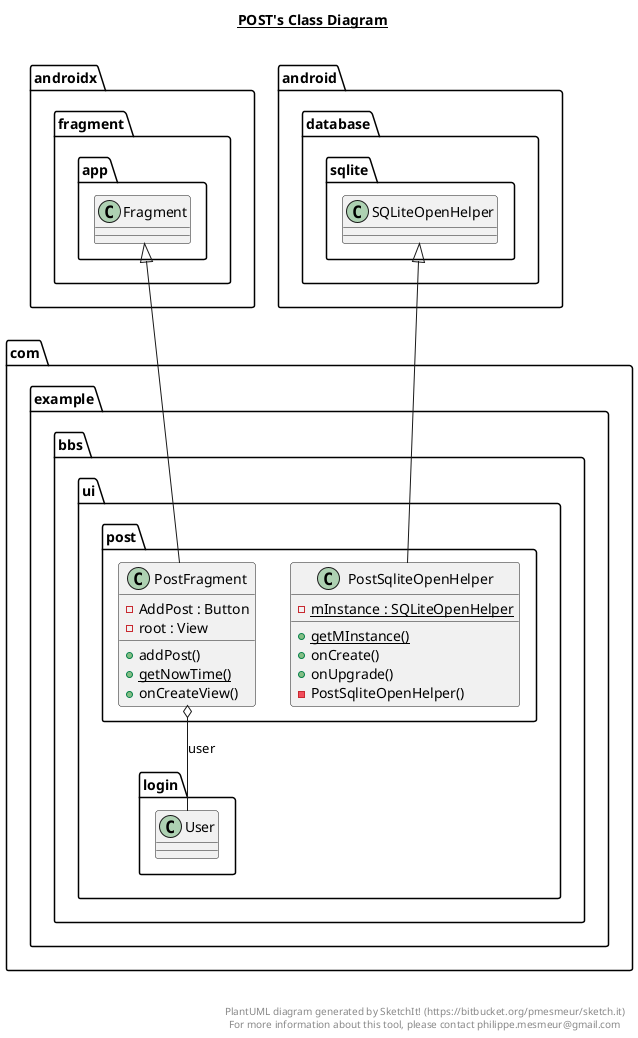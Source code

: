 @startuml

title __POST's Class Diagram__\n

  namespace com.example.bbs {
    namespace ui.post {
      class com.example.bbs.ui.post.PostFragment {
          - AddPost : Button
          - root : View
          + addPost()
          {static} + getNowTime()
          + onCreateView()
      }
    }
  }
  

  namespace com.example.bbs {
    namespace ui.post {
      class com.example.bbs.ui.post.PostSqliteOpenHelper {
          {static} - mInstance : SQLiteOpenHelper
          {static} + getMInstance()
          + onCreate()
          + onUpgrade()
          - PostSqliteOpenHelper()
      }
    }
  }
  

  com.example.bbs.ui.post.PostFragment -up-|> androidx.fragment.app.Fragment
  com.example.bbs.ui.post.PostFragment o-- com.example.bbs.ui.login.User : user
  com.example.bbs.ui.post.PostSqliteOpenHelper -up-|> android.database.sqlite.SQLiteOpenHelper


right footer


PlantUML diagram generated by SketchIt! (https://bitbucket.org/pmesmeur/sketch.it)
For more information about this tool, please contact philippe.mesmeur@gmail.com
endfooter

@enduml
